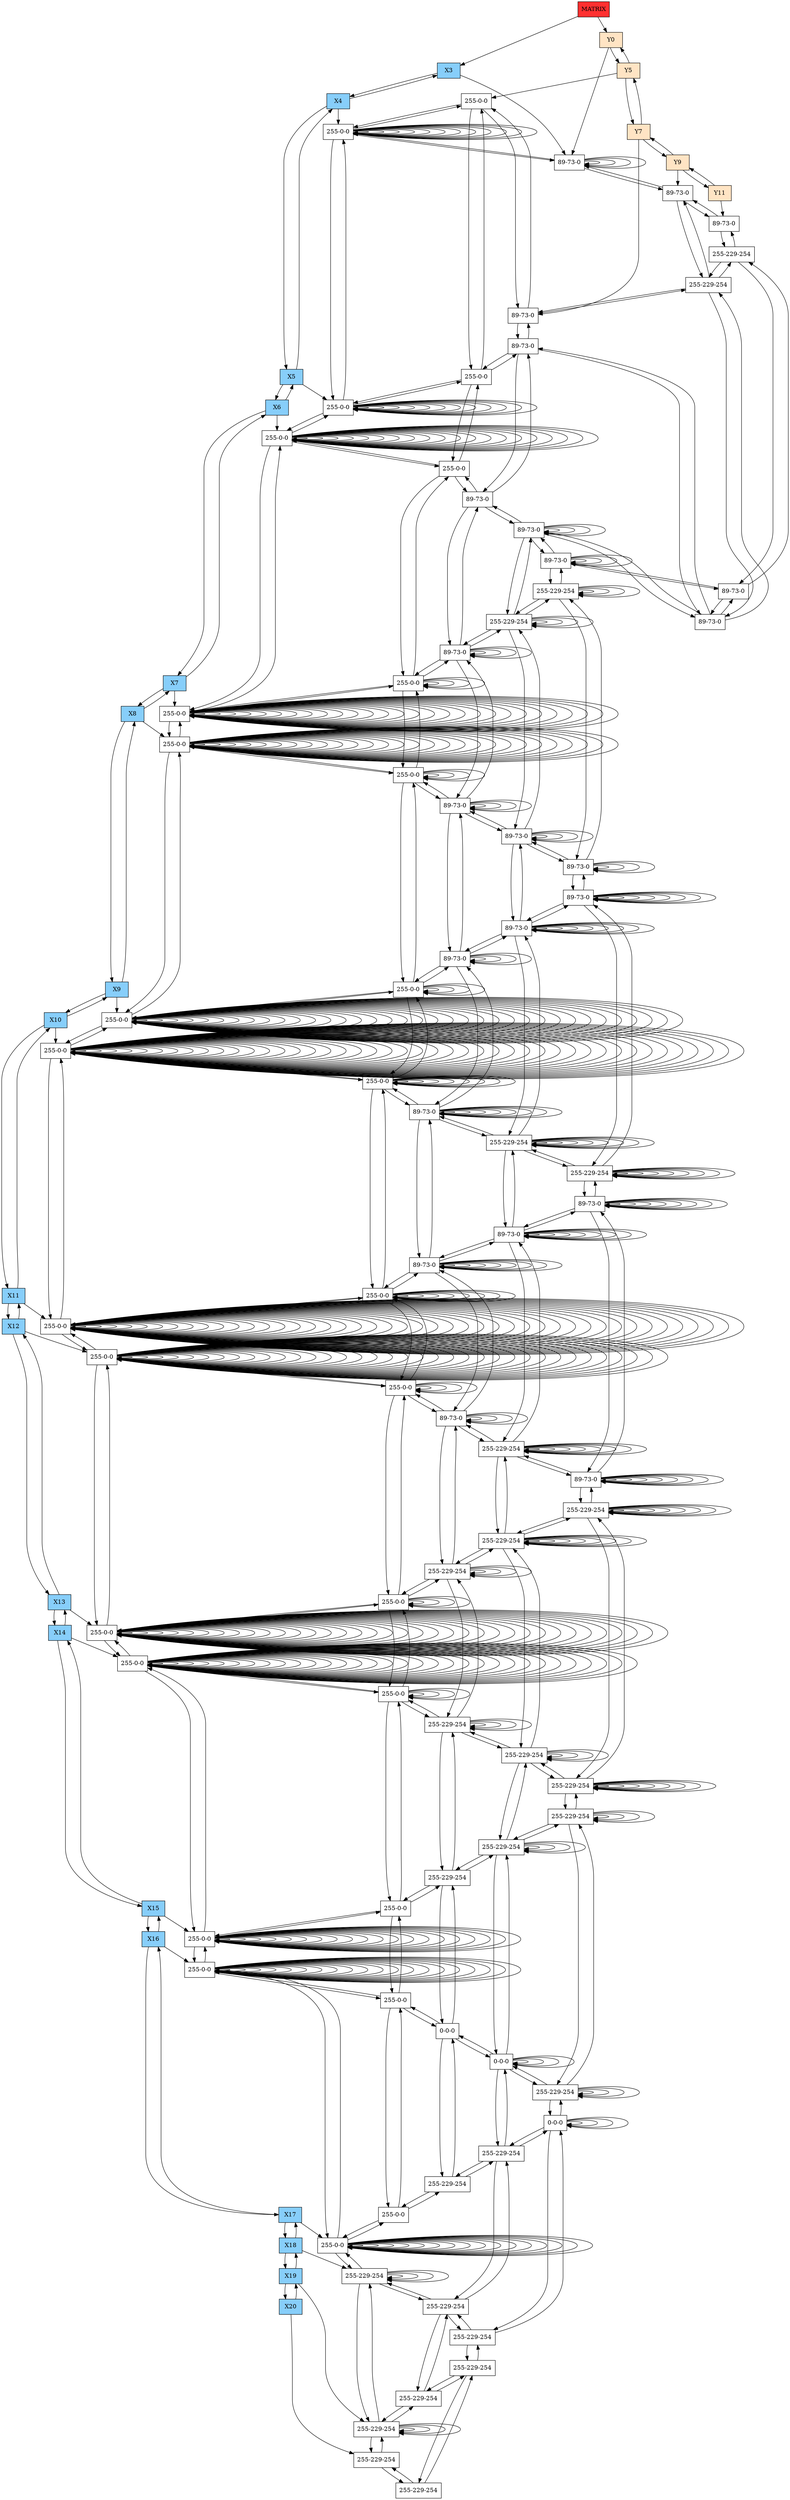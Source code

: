 digraph DISPERSA{
node[shape=box];
graph[nodesep = 0.5];
header[label="MATRIX" style=filled, fillcolor=firebrick1, pos="0,0!"];
Y0[label="Y0"  style = filled, fillcolor = bisque1, pos="0,0!"];
Y5[label="Y5"  style = filled, fillcolor = bisque1, pos="0,-5!"];
Y7[label="Y7"  style = filled, fillcolor = bisque1, pos="0,-7!"];
Y9[label="Y9"  style = filled, fillcolor = bisque1, pos="0,-9!"];
Y11[label="Y11"  style = filled, fillcolor = bisque1, pos="0,-11!"];
X3[label="X3" style=filled, fillcolor=lightskyblue, pos="3,0!"];
X4[label="X4" style=filled, fillcolor=lightskyblue, pos="4,0!"];
X5[label="X5" style=filled, fillcolor=lightskyblue, pos="5,0!"];
X6[label="X6" style=filled, fillcolor=lightskyblue, pos="6,0!"];
X7[label="X7" style=filled, fillcolor=lightskyblue, pos="7,0!"];
X8[label="X8" style=filled, fillcolor=lightskyblue, pos="8,0!"];
X9[label="X9" style=filled, fillcolor=lightskyblue, pos="9,0!"];
X10[label="X10" style=filled, fillcolor=lightskyblue, pos="10,0!"];
X11[label="X11" style=filled, fillcolor=lightskyblue, pos="11,0!"];
X12[label="X12" style=filled, fillcolor=lightskyblue, pos="12,0!"];
X13[label="X13" style=filled, fillcolor=lightskyblue, pos="13,0!"];
X14[label="X14" style=filled, fillcolor=lightskyblue, pos="14,0!"];
X15[label="X15" style=filled, fillcolor=lightskyblue, pos="15,0!"];
X16[label="X16" style=filled, fillcolor=lightskyblue, pos="16,0!"];
X17[label="X17" style=filled, fillcolor=lightskyblue, pos="17,0!"];
X18[label="X18" style=filled, fillcolor=lightskyblue, pos="18,0!"];
X19[label="X19" style=filled, fillcolor=lightskyblue, pos="19,0!"];
X20[label="X20" style=filled, fillcolor=lightskyblue, pos="20,0!"];
header ->Y0;
header ->X3;
Y0 -> Y5 -> Y0;
Y5 -> Y7 -> Y5;
Y7 -> Y9 -> Y7;
Y9 -> Y11 -> Y9;
X3 -> X4 -> X3;
X4 -> X5 -> X4;
X5 -> X6 -> X5;
X6 -> X7 -> X6;
X7 -> X8 -> X7;
X8 -> X9 -> X8;
X9 -> X10 -> X9;
X10 -> X11 -> X10;
X11 -> X12 -> X11;
X12 -> X13 -> X12;
X13 -> X14 -> X13;
X14 -> X15 -> X14;
X15 -> X16 -> X15;
X16 -> X17 -> X16;
X17 -> X18 -> X17;
X18 -> X19 -> X18;
X19 -> X20 -> X19;
X3Y0[label="89-73-0" pos="3,0!"];
X3Y0[label="89-73-0" pos="3,0!"];
X4Y0[label="255-229-254" pos="4,0!"];
X4Y0[label="255-229-254" pos="4,0!"];
X4Y0[label="89-73-0" pos="4,0!"];
X4Y0[label="255-0-0" pos="4,0!"];
X5Y0[label="89-73-0" pos="5,0!"];
X5Y0[label="89-73-0" pos="5,0!"];
X5Y0[label="89-73-0" pos="5,0!"];
X5Y0[label="255-0-0" pos="5,0!"];
X6Y0[label="89-73-0" pos="6,0!"];
X6Y0[label="89-73-0" pos="6,0!"];
X6Y0[label="255-229-254" pos="6,0!"];
X6Y0[label="89-73-0" pos="6,0!"];
X6Y0[label="89-73-0" pos="6,0!"];
X6Y0[label="255-0-0" pos="6,0!"];
X7Y0[label="255-229-254" pos="7,0!"];
X7Y0[label="255-229-254" pos="7,0!"];
X7Y0[label="255-229-254" pos="7,0!"];
X7Y0[label="255-229-254" pos="7,0!"];
X7Y0[label="255-229-254" pos="7,0!"];
X7Y0[label="89-73-0" pos="7,0!"];
X7Y0[label="255-0-0" pos="7,0!"];
X7Y0[label="255-0-0" pos="7,0!"];
X8Y0[label="255-229-254" pos="8,0!"];
X8Y0[label="89-73-0" pos="8,0!"];
X8Y0[label="255-229-254" pos="8,0!"];
X8Y0[label="89-73-0" pos="8,0!"];
X8Y0[label="255-229-254" pos="8,0!"];
X8Y0[label="89-73-0" pos="8,0!"];
X8Y0[label="255-0-0" pos="8,0!"];
X8Y0[label="255-0-0" pos="8,0!"];
X9Y0[label="255-229-254" pos="9,0!"];
X9Y0[label="89-73-0" pos="9,0!"];
X9Y0[label="89-73-0" pos="9,0!"];
X9Y0[label="255-229-254" pos="9,0!"];
X9Y0[label="255-229-254" pos="9,0!"];
X9Y0[label="89-73-0" pos="9,0!"];
X9Y0[label="255-229-254" pos="9,0!"];
X9Y0[label="89-73-0" pos="9,0!"];
X9Y0[label="255-0-0" pos="9,0!"];
X9Y0[label="255-0-0" pos="9,0!"];
X10Y0[label="255-229-254" pos="10,0!"];
X10Y0[label="255-229-254" pos="10,0!"];
X10Y0[label="255-229-254" pos="10,0!"];
X10Y0[label="0-0-0" pos="10,0!"];
X10Y0[label="255-229-254" pos="10,0!"];
X10Y0[label="255-229-254" pos="10,0!"];
X10Y0[label="0-0-0" pos="10,0!"];
X10Y0[label="255-229-254" pos="10,0!"];
X10Y0[label="89-73-0" pos="10,0!"];
X10Y0[label="255-0-0" pos="10,0!"];
X10Y0[label="255-0-0" pos="10,0!"];
X10Y0[label="255-0-0" pos="10,0!"];
X11Y0[label="0-0-0" pos="11,0!"];
X11Y0[label="255-229-254" pos="11,0!"];
X11Y0[label="89-73-0" pos="11,0!"];
X11Y0[label="255-229-254" pos="11,0!"];
X11Y0[label="255-229-254" pos="11,0!"];
X11Y0[label="89-73-0" pos="11,0!"];
X11Y0[label="255-229-254" pos="11,0!"];
X11Y0[label="255-229-254" pos="11,0!"];
X11Y0[label="89-73-0" pos="11,0!"];
X11Y0[label="255-0-0" pos="11,0!"];
X11Y0[label="255-0-0" pos="11,0!"];
X11Y0[label="255-0-0" pos="11,0!"];
X12Y0[label="255-229-254" pos="12,0!"];
X12Y0[label="255-229-254" pos="12,0!"];
X12Y0[label="89-73-0" pos="12,0!"];
X12Y0[label="255-229-254" pos="12,0!"];
X12Y0[label="255-229-254" pos="12,0!"];
X12Y0[label="255-229-254" pos="12,0!"];
X12Y0[label="255-229-254" pos="12,0!"];
X12Y0[label="89-73-0" pos="12,0!"];
X12Y0[label="255-0-0" pos="12,0!"];
X12Y0[label="255-0-0" pos="12,0!"];
X13Y0[label="255-229-254" pos="13,0!"];
X13Y0[label="255-229-254" pos="13,0!"];
X13Y0[label="255-229-254" pos="13,0!"];
X13Y0[label="255-229-254" pos="13,0!"];
X13Y0[label="0-0-0" pos="13,0!"];
X13Y0[label="255-229-254" pos="13,0!"];
X13Y0[label="0-0-0" pos="13,0!"];
X13Y0[label="255-229-254" pos="13,0!"];
X13Y0[label="255-0-0" pos="13,0!"];
X13Y0[label="255-0-0" pos="13,0!"];
X14Y0[label="255-229-254" pos="14,0!"];
X14Y0[label="0-0-0" pos="14,0!"];
X14Y0[label="255-229-254" pos="14,0!"];
X14Y0[label="255-229-254" pos="14,0!"];
X14Y0[label="255-229-254" pos="14,0!"];
X14Y0[label="255-229-254" pos="14,0!"];
X14Y0[label="255-229-254" pos="14,0!"];
X14Y0[label="255-0-0" pos="14,0!"];
X14Y0[label="255-0-0" pos="14,0!"];
X15Y0[label="255-229-254" pos="15,0!"];
X15Y0[label="255-229-254" pos="15,0!"];
X15Y0[label="255-229-254" pos="15,0!"];
X15Y0[label="255-229-254" pos="15,0!"];
X15Y0[label="255-229-254" pos="15,0!"];
X15Y0[label="255-0-0" pos="15,0!"];
X16Y0[label="255-229-254" pos="16,0!"];
X16Y0[label="255-229-254" pos="16,0!"];
X16Y0[label="255-229-254" pos="16,0!"];
X16Y0[label="0-0-0" pos="16,0!"];
X16Y0[label="0-0-0" pos="16,0!"];
X16Y0[label="255-0-0" pos="16,0!"];
X17Y0[label="255-229-254" pos="17,0!"];
X17Y0[label="0-0-0" pos="17,0!"];
X17Y0[label="255-229-254" pos="17,0!"];
X17Y0[label="255-229-254" pos="17,0!"];
X17Y0[label="255-0-0" pos="17,0!"];
X18Y0[label="255-229-254" pos="18,0!"];
X18Y0[label="255-229-254" pos="18,0!"];
X19Y0[label="255-229-254" pos="19,0!"];
X19Y0[label="255-229-254" pos="19,0!"];
X20Y0[label="255-229-254" pos="20,0!"];
X4Y5[label="255-0-0" pos="4,-5!"];
X5Y5[label="255-0-0" pos="5,-5!"];
X6Y5[label="255-0-0" pos="6,-5!"];
X7Y5[label="255-0-0" pos="7,-5!"];
X7Y5[label="255-0-0" pos="7,-5!"];
X8Y5[label="255-0-0" pos="8,-5!"];
X8Y5[label="255-0-0" pos="8,-5!"];
X9Y5[label="255-0-0" pos="9,-5!"];
X9Y5[label="255-0-0" pos="9,-5!"];
X10Y5[label="255-0-0" pos="10,-5!"];
X10Y5[label="255-0-0" pos="10,-5!"];
X10Y5[label="255-0-0" pos="10,-5!"];
X11Y5[label="255-0-0" pos="11,-5!"];
X11Y5[label="255-0-0" pos="11,-5!"];
X11Y5[label="255-0-0" pos="11,-5!"];
X12Y5[label="255-0-0" pos="12,-5!"];
X12Y5[label="255-0-0" pos="12,-5!"];
X13Y5[label="255-0-0" pos="13,-5!"];
X13Y5[label="255-0-0" pos="13,-5!"];
X14Y5[label="255-0-0" pos="14,-5!"];
X14Y5[label="255-0-0" pos="14,-5!"];
X15Y5[label="255-0-0" pos="15,-5!"];
X16Y5[label="255-0-0" pos="16,-5!"];
X17Y5[label="255-0-0" pos="17,-5!"];
X4Y7[label="89-73-0" pos="4,-7!"];
X5Y7[label="89-73-0" pos="5,-7!"];
X6Y7[label="89-73-0" pos="6,-7!"];
X7Y7[label="255-229-254" pos="7,-7!"];
X7Y7[label="89-73-0" pos="7,-7!"];
X8Y7[label="255-229-254" pos="8,-7!"];
X8Y7[label="89-73-0" pos="8,-7!"];
X9Y7[label="255-229-254" pos="9,-7!"];
X9Y7[label="89-73-0" pos="9,-7!"];
X10Y7[label="0-0-0" pos="10,-7!"];
X10Y7[label="255-229-254" pos="10,-7!"];
X10Y7[label="89-73-0" pos="10,-7!"];
X11Y7[label="255-229-254" pos="11,-7!"];
X11Y7[label="255-229-254" pos="11,-7!"];
X11Y7[label="89-73-0" pos="11,-7!"];
X12Y7[label="255-229-254" pos="12,-7!"];
X12Y7[label="89-73-0" pos="12,-7!"];
X13Y7[label="0-0-0" pos="13,-7!"];
X13Y7[label="255-229-254" pos="13,-7!"];
X14Y7[label="255-229-254" pos="14,-7!"];
X14Y7[label="255-229-254" pos="14,-7!"];
X15Y7[label="255-229-254" pos="15,-7!"];
X16Y7[label="0-0-0" pos="16,-7!"];
X17Y7[label="255-229-254" pos="17,-7!"];
X3Y9[label="89-73-0" pos="3,-9!"];
X4Y9[label="255-229-254" pos="4,-9!"];
X5Y9[label="89-73-0" pos="5,-9!"];
X6Y9[label="255-229-254" pos="6,-9!"];
X6Y9[label="89-73-0" pos="6,-9!"];
X7Y9[label="255-229-254" pos="7,-9!"];
X7Y9[label="255-229-254" pos="7,-9!"];
X8Y9[label="255-229-254" pos="8,-9!"];
X8Y9[label="89-73-0" pos="8,-9!"];
X9Y9[label="255-229-254" pos="9,-9!"];
X9Y9[label="255-229-254" pos="9,-9!"];
X9Y9[label="89-73-0" pos="9,-9!"];
X10Y9[label="0-0-0" pos="10,-9!"];
X10Y9[label="255-229-254" pos="10,-9!"];
X10Y9[label="255-229-254" pos="10,-9!"];
X11Y9[label="255-229-254" pos="11,-9!"];
X11Y9[label="255-229-254" pos="11,-9!"];
X11Y9[label="89-73-0" pos="11,-9!"];
X12Y9[label="255-229-254" pos="12,-9!"];
X12Y9[label="255-229-254" pos="12,-9!"];
X12Y9[label="255-229-254" pos="12,-9!"];
X13Y9[label="255-229-254" pos="13,-9!"];
X13Y9[label="0-0-0" pos="13,-9!"];
X13Y9[label="255-229-254" pos="13,-9!"];
X14Y9[label="255-229-254" pos="14,-9!"];
X14Y9[label="255-229-254" pos="14,-9!"];
X15Y9[label="255-229-254" pos="15,-9!"];
X15Y9[label="255-229-254" pos="15,-9!"];
X16Y9[label="255-229-254" pos="16,-9!"];
X16Y9[label="0-0-0" pos="16,-9!"];
X17Y9[label="255-229-254" pos="17,-9!"];
X18Y9[label="255-229-254" pos="18,-9!"];
X19Y9[label="255-229-254" pos="19,-9!"];
X3Y11[label="89-73-0" pos="3,-11!"];
X4Y11[label="255-229-254" pos="4,-11!"];
X5Y11[label="89-73-0" pos="5,-11!"];
X6Y11[label="89-73-0" pos="6,-11!"];
X6Y11[label="89-73-0" pos="6,-11!"];
X7Y11[label="255-229-254" pos="7,-11!"];
X7Y11[label="255-229-254" pos="7,-11!"];
X8Y11[label="255-229-254" pos="8,-11!"];
X8Y11[label="89-73-0" pos="8,-11!"];
X9Y11[label="255-229-254" pos="9,-11!"];
X9Y11[label="89-73-0" pos="9,-11!"];
X9Y11[label="89-73-0" pos="9,-11!"];
X10Y11[label="255-229-254" pos="10,-11!"];
X10Y11[label="255-229-254" pos="10,-11!"];
X10Y11[label="255-229-254" pos="10,-11!"];
X11Y11[label="0-0-0" pos="11,-11!"];
X11Y11[label="255-229-254" pos="11,-11!"];
X11Y11[label="89-73-0" pos="11,-11!"];
X12Y11[label="255-229-254" pos="12,-11!"];
X12Y11[label="255-229-254" pos="12,-11!"];
X12Y11[label="89-73-0" pos="12,-11!"];
X13Y11[label="255-229-254" pos="13,-11!"];
X13Y11[label="255-229-254" pos="13,-11!"];
X13Y11[label="255-229-254" pos="13,-11!"];
X14Y11[label="255-229-254" pos="14,-11!"];
X14Y11[label="0-0-0" pos="14,-11!"];
X14Y11[label="255-229-254" pos="14,-11!"];
X15Y11[label="255-229-254" pos="15,-11!"];
X15Y11[label="255-229-254" pos="15,-11!"];
X16Y11[label="255-229-254" pos="16,-11!"];
X16Y11[label="255-229-254" pos="16,-11!"];
X17Y11[label="255-229-254" pos="17,-11!"];
X17Y11[label="0-0-0" pos="17,-11!"];
X18Y11[label="255-229-254" pos="18,-11!"];
X19Y11[label="255-229-254" pos="19,-11!"];
X20Y11[label="255-229-254" pos="20,-11!"];
Y0 -> X3Y0;
X3 -> X3Y0;
X4 -> X4Y0;
X5 -> X5Y0;
X6 -> X6Y0;
X7 -> X7Y0;
X8 -> X8Y0;
X9 -> X9Y0;
X10 -> X10Y0;
X11 -> X11Y0;
X12 -> X12Y0;
X13 -> X13Y0;
X14 -> X14Y0;
X15 -> X15Y0;
X16 -> X16Y0;
X17 -> X17Y0;
X18 -> X18Y0;
X19 -> X19Y0;
X20 -> X20Y0;
X3Y0 -> X3Y0 -> X3Y0;
X3Y0 -> X3Y0 -> X3Y0;
X3Y0 -> X4Y0 -> X3Y0;
X3Y0 -> X3Y9 -> X3Y0;
X4Y0 -> X4Y0 -> X4Y0;
X4Y0 -> X4Y0 -> X4Y0;
X4Y0 -> X4Y0 -> X4Y0;
X4Y0 -> X4Y0 -> X4Y0;
X4Y0 -> X4Y0 -> X4Y0;
X4Y0 -> X4Y0 -> X4Y0;
X4Y0 -> X5Y0 -> X4Y0;
X4Y0 -> X4Y5 -> X4Y0;
X5Y0 -> X5Y0 -> X5Y0;
X5Y0 -> X5Y0 -> X5Y0;
X5Y0 -> X5Y0 -> X5Y0;
X5Y0 -> X5Y0 -> X5Y0;
X5Y0 -> X5Y0 -> X5Y0;
X5Y0 -> X5Y0 -> X5Y0;
X5Y0 -> X6Y0 -> X5Y0;
X5Y0 -> X5Y5 -> X5Y0;
X6Y0 -> X6Y0 -> X6Y0;
X6Y0 -> X6Y0 -> X6Y0;
X6Y0 -> X6Y0 -> X6Y0;
X6Y0 -> X6Y0 -> X6Y0;
X6Y0 -> X6Y0 -> X6Y0;
X6Y0 -> X6Y0 -> X6Y0;
X6Y0 -> X6Y0 -> X6Y0;
X6Y0 -> X6Y0 -> X6Y0;
X6Y0 -> X6Y0 -> X6Y0;
X6Y0 -> X6Y0 -> X6Y0;
X6Y0 -> X7Y0 -> X6Y0;
X6Y0 -> X6Y5 -> X6Y0;
X7Y0 -> X7Y0 -> X7Y0;
X7Y0 -> X7Y0 -> X7Y0;
X7Y0 -> X7Y0 -> X7Y0;
X7Y0 -> X7Y0 -> X7Y0;
X7Y0 -> X7Y0 -> X7Y0;
X7Y0 -> X7Y0 -> X7Y0;
X7Y0 -> X7Y0 -> X7Y0;
X7Y0 -> X7Y0 -> X7Y0;
X7Y0 -> X7Y0 -> X7Y0;
X7Y0 -> X7Y0 -> X7Y0;
X7Y0 -> X7Y0 -> X7Y0;
X7Y0 -> X7Y0 -> X7Y0;
X7Y0 -> X7Y0 -> X7Y0;
X7Y0 -> X7Y0 -> X7Y0;
X7Y0 -> X8Y0 -> X7Y0;
X7Y0 -> X7Y5 -> X7Y0;
X8Y0 -> X8Y0 -> X8Y0;
X8Y0 -> X8Y0 -> X8Y0;
X8Y0 -> X8Y0 -> X8Y0;
X8Y0 -> X8Y0 -> X8Y0;
X8Y0 -> X8Y0 -> X8Y0;
X8Y0 -> X8Y0 -> X8Y0;
X8Y0 -> X8Y0 -> X8Y0;
X8Y0 -> X8Y0 -> X8Y0;
X8Y0 -> X8Y0 -> X8Y0;
X8Y0 -> X8Y0 -> X8Y0;
X8Y0 -> X8Y0 -> X8Y0;
X8Y0 -> X8Y0 -> X8Y0;
X8Y0 -> X8Y0 -> X8Y0;
X8Y0 -> X8Y0 -> X8Y0;
X8Y0 -> X9Y0 -> X8Y0;
X8Y0 -> X8Y5 -> X8Y0;
X9Y0 -> X9Y0 -> X9Y0;
X9Y0 -> X9Y0 -> X9Y0;
X9Y0 -> X9Y0 -> X9Y0;
X9Y0 -> X9Y0 -> X9Y0;
X9Y0 -> X9Y0 -> X9Y0;
X9Y0 -> X9Y0 -> X9Y0;
X9Y0 -> X9Y0 -> X9Y0;
X9Y0 -> X9Y0 -> X9Y0;
X9Y0 -> X9Y0 -> X9Y0;
X9Y0 -> X9Y0 -> X9Y0;
X9Y0 -> X9Y0 -> X9Y0;
X9Y0 -> X9Y0 -> X9Y0;
X9Y0 -> X9Y0 -> X9Y0;
X9Y0 -> X9Y0 -> X9Y0;
X9Y0 -> X9Y0 -> X9Y0;
X9Y0 -> X9Y0 -> X9Y0;
X9Y0 -> X9Y0 -> X9Y0;
X9Y0 -> X9Y0 -> X9Y0;
X9Y0 -> X10Y0 -> X9Y0;
X9Y0 -> X9Y5 -> X9Y0;
X10Y0 -> X10Y0 -> X10Y0;
X10Y0 -> X10Y0 -> X10Y0;
X10Y0 -> X10Y0 -> X10Y0;
X10Y0 -> X10Y0 -> X10Y0;
X10Y0 -> X10Y0 -> X10Y0;
X10Y0 -> X10Y0 -> X10Y0;
X10Y0 -> X10Y0 -> X10Y0;
X10Y0 -> X10Y0 -> X10Y0;
X10Y0 -> X10Y0 -> X10Y0;
X10Y0 -> X10Y0 -> X10Y0;
X10Y0 -> X10Y0 -> X10Y0;
X10Y0 -> X10Y0 -> X10Y0;
X10Y0 -> X10Y0 -> X10Y0;
X10Y0 -> X10Y0 -> X10Y0;
X10Y0 -> X10Y0 -> X10Y0;
X10Y0 -> X10Y0 -> X10Y0;
X10Y0 -> X10Y0 -> X10Y0;
X10Y0 -> X10Y0 -> X10Y0;
X10Y0 -> X10Y0 -> X10Y0;
X10Y0 -> X10Y0 -> X10Y0;
X10Y0 -> X10Y0 -> X10Y0;
X10Y0 -> X10Y0 -> X10Y0;
X10Y0 -> X11Y0 -> X10Y0;
X10Y0 -> X10Y5 -> X10Y0;
X11Y0 -> X11Y0 -> X11Y0;
X11Y0 -> X11Y0 -> X11Y0;
X11Y0 -> X11Y0 -> X11Y0;
X11Y0 -> X11Y0 -> X11Y0;
X11Y0 -> X11Y0 -> X11Y0;
X11Y0 -> X11Y0 -> X11Y0;
X11Y0 -> X11Y0 -> X11Y0;
X11Y0 -> X11Y0 -> X11Y0;
X11Y0 -> X11Y0 -> X11Y0;
X11Y0 -> X11Y0 -> X11Y0;
X11Y0 -> X11Y0 -> X11Y0;
X11Y0 -> X11Y0 -> X11Y0;
X11Y0 -> X11Y0 -> X11Y0;
X11Y0 -> X11Y0 -> X11Y0;
X11Y0 -> X11Y0 -> X11Y0;
X11Y0 -> X11Y0 -> X11Y0;
X11Y0 -> X11Y0 -> X11Y0;
X11Y0 -> X11Y0 -> X11Y0;
X11Y0 -> X11Y0 -> X11Y0;
X11Y0 -> X11Y0 -> X11Y0;
X11Y0 -> X11Y0 -> X11Y0;
X11Y0 -> X11Y0 -> X11Y0;
X11Y0 -> X12Y0 -> X11Y0;
X11Y0 -> X11Y5 -> X11Y0;
X12Y0 -> X12Y0 -> X12Y0;
X12Y0 -> X12Y0 -> X12Y0;
X12Y0 -> X12Y0 -> X12Y0;
X12Y0 -> X12Y0 -> X12Y0;
X12Y0 -> X12Y0 -> X12Y0;
X12Y0 -> X12Y0 -> X12Y0;
X12Y0 -> X12Y0 -> X12Y0;
X12Y0 -> X12Y0 -> X12Y0;
X12Y0 -> X12Y0 -> X12Y0;
X12Y0 -> X12Y0 -> X12Y0;
X12Y0 -> X12Y0 -> X12Y0;
X12Y0 -> X12Y0 -> X12Y0;
X12Y0 -> X12Y0 -> X12Y0;
X12Y0 -> X12Y0 -> X12Y0;
X12Y0 -> X12Y0 -> X12Y0;
X12Y0 -> X12Y0 -> X12Y0;
X12Y0 -> X12Y0 -> X12Y0;
X12Y0 -> X12Y0 -> X12Y0;
X12Y0 -> X13Y0 -> X12Y0;
X12Y0 -> X12Y5 -> X12Y0;
X13Y0 -> X13Y0 -> X13Y0;
X13Y0 -> X13Y0 -> X13Y0;
X13Y0 -> X13Y0 -> X13Y0;
X13Y0 -> X13Y0 -> X13Y0;
X13Y0 -> X13Y0 -> X13Y0;
X13Y0 -> X13Y0 -> X13Y0;
X13Y0 -> X13Y0 -> X13Y0;
X13Y0 -> X13Y0 -> X13Y0;
X13Y0 -> X13Y0 -> X13Y0;
X13Y0 -> X13Y0 -> X13Y0;
X13Y0 -> X13Y0 -> X13Y0;
X13Y0 -> X13Y0 -> X13Y0;
X13Y0 -> X13Y0 -> X13Y0;
X13Y0 -> X13Y0 -> X13Y0;
X13Y0 -> X13Y0 -> X13Y0;
X13Y0 -> X13Y0 -> X13Y0;
X13Y0 -> X13Y0 -> X13Y0;
X13Y0 -> X13Y0 -> X13Y0;
X13Y0 -> X14Y0 -> X13Y0;
X13Y0 -> X13Y5 -> X13Y0;
X14Y0 -> X14Y0 -> X14Y0;
X14Y0 -> X14Y0 -> X14Y0;
X14Y0 -> X14Y0 -> X14Y0;
X14Y0 -> X14Y0 -> X14Y0;
X14Y0 -> X14Y0 -> X14Y0;
X14Y0 -> X14Y0 -> X14Y0;
X14Y0 -> X14Y0 -> X14Y0;
X14Y0 -> X14Y0 -> X14Y0;
X14Y0 -> X14Y0 -> X14Y0;
X14Y0 -> X14Y0 -> X14Y0;
X14Y0 -> X14Y0 -> X14Y0;
X14Y0 -> X14Y0 -> X14Y0;
X14Y0 -> X14Y0 -> X14Y0;
X14Y0 -> X14Y0 -> X14Y0;
X14Y0 -> X14Y0 -> X14Y0;
X14Y0 -> X14Y0 -> X14Y0;
X14Y0 -> X15Y0 -> X14Y0;
X14Y0 -> X14Y5 -> X14Y0;
X15Y0 -> X15Y0 -> X15Y0;
X15Y0 -> X15Y0 -> X15Y0;
X15Y0 -> X15Y0 -> X15Y0;
X15Y0 -> X15Y0 -> X15Y0;
X15Y0 -> X15Y0 -> X15Y0;
X15Y0 -> X15Y0 -> X15Y0;
X15Y0 -> X15Y0 -> X15Y0;
X15Y0 -> X15Y0 -> X15Y0;
X15Y0 -> X15Y0 -> X15Y0;
X15Y0 -> X15Y0 -> X15Y0;
X15Y0 -> X16Y0 -> X15Y0;
X15Y0 -> X15Y5 -> X15Y0;
X16Y0 -> X16Y0 -> X16Y0;
X16Y0 -> X16Y0 -> X16Y0;
X16Y0 -> X16Y0 -> X16Y0;
X16Y0 -> X16Y0 -> X16Y0;
X16Y0 -> X16Y0 -> X16Y0;
X16Y0 -> X16Y0 -> X16Y0;
X16Y0 -> X16Y0 -> X16Y0;
X16Y0 -> X16Y0 -> X16Y0;
X16Y0 -> X16Y0 -> X16Y0;
X16Y0 -> X16Y0 -> X16Y0;
X16Y0 -> X17Y0 -> X16Y0;
X16Y0 -> X16Y5 -> X16Y0;
X17Y0 -> X17Y0 -> X17Y0;
X17Y0 -> X17Y0 -> X17Y0;
X17Y0 -> X17Y0 -> X17Y0;
X17Y0 -> X17Y0 -> X17Y0;
X17Y0 -> X17Y0 -> X17Y0;
X17Y0 -> X17Y0 -> X17Y0;
X17Y0 -> X17Y0 -> X17Y0;
X17Y0 -> X17Y0 -> X17Y0;
X17Y0 -> X18Y0 -> X17Y0;
X17Y0 -> X17Y5 -> X17Y0;
X18Y0 -> X18Y0 -> X18Y0;
X18Y0 -> X18Y0 -> X18Y0;
X18Y0 -> X19Y0 -> X18Y0;
X18Y0 -> X18Y9 -> X18Y0;
X19Y0 -> X19Y0 -> X19Y0;
X19Y0 -> X19Y0 -> X19Y0;
X19Y0 -> X20Y0 -> X19Y0;
X19Y0 -> X19Y9 -> X19Y0;
X20Y0 -> X20Y11 -> X20Y0;
Y5 -> X4Y5;
X4Y5 -> X5Y5 -> X4Y5;
X4Y5 -> X4Y7 -> X4Y5;
X5Y5 -> X6Y5 -> X5Y5;
X5Y5 -> X5Y7 -> X5Y5;
X6Y5 -> X7Y5 -> X6Y5;
X6Y5 -> X6Y7 -> X6Y5;
X7Y5 -> X7Y5 -> X7Y5;
X7Y5 -> X7Y5 -> X7Y5;
X7Y5 -> X8Y5 -> X7Y5;
X7Y5 -> X7Y7 -> X7Y5;
X8Y5 -> X8Y5 -> X8Y5;
X8Y5 -> X8Y5 -> X8Y5;
X8Y5 -> X9Y5 -> X8Y5;
X8Y5 -> X8Y7 -> X8Y5;
X9Y5 -> X9Y5 -> X9Y5;
X9Y5 -> X9Y5 -> X9Y5;
X9Y5 -> X10Y5 -> X9Y5;
X9Y5 -> X9Y7 -> X9Y5;
X10Y5 -> X10Y5 -> X10Y5;
X10Y5 -> X10Y5 -> X10Y5;
X10Y5 -> X10Y5 -> X10Y5;
X10Y5 -> X10Y5 -> X10Y5;
X10Y5 -> X11Y5 -> X10Y5;
X10Y5 -> X10Y7 -> X10Y5;
X11Y5 -> X11Y5 -> X11Y5;
X11Y5 -> X11Y5 -> X11Y5;
X11Y5 -> X11Y5 -> X11Y5;
X11Y5 -> X11Y5 -> X11Y5;
X11Y5 -> X12Y5 -> X11Y5;
X11Y5 -> X11Y7 -> X11Y5;
X12Y5 -> X12Y5 -> X12Y5;
X12Y5 -> X12Y5 -> X12Y5;
X12Y5 -> X13Y5 -> X12Y5;
X12Y5 -> X12Y7 -> X12Y5;
X13Y5 -> X13Y5 -> X13Y5;
X13Y5 -> X13Y5 -> X13Y5;
X13Y5 -> X14Y5 -> X13Y5;
X13Y5 -> X13Y7 -> X13Y5;
X14Y5 -> X14Y5 -> X14Y5;
X14Y5 -> X14Y5 -> X14Y5;
X14Y5 -> X15Y5 -> X14Y5;
X14Y5 -> X14Y7 -> X14Y5;
X15Y5 -> X16Y5 -> X15Y5;
X15Y5 -> X15Y7 -> X15Y5;
X16Y5 -> X17Y5 -> X16Y5;
X16Y5 -> X16Y7 -> X16Y5;
X17Y5 -> X17Y7 -> X17Y5;
Y7 -> X4Y7;
X4Y7 -> X5Y7 -> X4Y7;
X4Y7 -> X4Y9 -> X4Y7;
X5Y7 -> X6Y7 -> X5Y7;
X5Y7 -> X5Y9 -> X5Y7;
X6Y7 -> X7Y7 -> X6Y7;
X6Y7 -> X6Y9 -> X6Y7;
X7Y7 -> X7Y7 -> X7Y7;
X7Y7 -> X7Y7 -> X7Y7;
X7Y7 -> X8Y7 -> X7Y7;
X7Y7 -> X7Y9 -> X7Y7;
X8Y7 -> X8Y7 -> X8Y7;
X8Y7 -> X8Y7 -> X8Y7;
X8Y7 -> X9Y7 -> X8Y7;
X8Y7 -> X8Y9 -> X8Y7;
X9Y7 -> X9Y7 -> X9Y7;
X9Y7 -> X9Y7 -> X9Y7;
X9Y7 -> X10Y7 -> X9Y7;
X9Y7 -> X9Y9 -> X9Y7;
X10Y7 -> X10Y7 -> X10Y7;
X10Y7 -> X10Y7 -> X10Y7;
X10Y7 -> X10Y7 -> X10Y7;
X10Y7 -> X10Y7 -> X10Y7;
X10Y7 -> X11Y7 -> X10Y7;
X10Y7 -> X10Y9 -> X10Y7;
X11Y7 -> X11Y7 -> X11Y7;
X11Y7 -> X11Y7 -> X11Y7;
X11Y7 -> X11Y7 -> X11Y7;
X11Y7 -> X11Y7 -> X11Y7;
X11Y7 -> X12Y7 -> X11Y7;
X11Y7 -> X11Y9 -> X11Y7;
X12Y7 -> X12Y7 -> X12Y7;
X12Y7 -> X12Y7 -> X12Y7;
X12Y7 -> X13Y7 -> X12Y7;
X12Y7 -> X12Y9 -> X12Y7;
X13Y7 -> X13Y7 -> X13Y7;
X13Y7 -> X13Y7 -> X13Y7;
X13Y7 -> X14Y7 -> X13Y7;
X13Y7 -> X13Y9 -> X13Y7;
X14Y7 -> X14Y7 -> X14Y7;
X14Y7 -> X14Y7 -> X14Y7;
X14Y7 -> X15Y7 -> X14Y7;
X14Y7 -> X14Y9 -> X14Y7;
X15Y7 -> X16Y7 -> X15Y7;
X15Y7 -> X15Y9 -> X15Y7;
X16Y7 -> X17Y7 -> X16Y7;
X16Y7 -> X16Y9 -> X16Y7;
X17Y7 -> X17Y9 -> X17Y7;
Y9 -> X3Y9;
X3Y9 -> X4Y9 -> X3Y9;
X3Y9 -> X3Y11 -> X3Y9;
X4Y9 -> X5Y9 -> X4Y9;
X4Y9 -> X4Y11 -> X4Y9;
X5Y9 -> X6Y9 -> X5Y9;
X5Y9 -> X5Y11 -> X5Y9;
X6Y9 -> X6Y9 -> X6Y9;
X6Y9 -> X6Y9 -> X6Y9;
X6Y9 -> X7Y9 -> X6Y9;
X6Y9 -> X6Y11 -> X6Y9;
X7Y9 -> X7Y9 -> X7Y9;
X7Y9 -> X7Y9 -> X7Y9;
X7Y9 -> X8Y9 -> X7Y9;
X7Y9 -> X7Y11 -> X7Y9;
X8Y9 -> X8Y9 -> X8Y9;
X8Y9 -> X8Y9 -> X8Y9;
X8Y9 -> X9Y9 -> X8Y9;
X8Y9 -> X8Y11 -> X8Y9;
X9Y9 -> X9Y9 -> X9Y9;
X9Y9 -> X9Y9 -> X9Y9;
X9Y9 -> X9Y9 -> X9Y9;
X9Y9 -> X9Y9 -> X9Y9;
X9Y9 -> X10Y9 -> X9Y9;
X9Y9 -> X9Y11 -> X9Y9;
X10Y9 -> X10Y9 -> X10Y9;
X10Y9 -> X10Y9 -> X10Y9;
X10Y9 -> X10Y9 -> X10Y9;
X10Y9 -> X10Y9 -> X10Y9;
X10Y9 -> X11Y9 -> X10Y9;
X10Y9 -> X10Y11 -> X10Y9;
X11Y9 -> X11Y9 -> X11Y9;
X11Y9 -> X11Y9 -> X11Y9;
X11Y9 -> X11Y9 -> X11Y9;
X11Y9 -> X11Y9 -> X11Y9;
X11Y9 -> X12Y9 -> X11Y9;
X11Y9 -> X11Y11 -> X11Y9;
X12Y9 -> X12Y9 -> X12Y9;
X12Y9 -> X12Y9 -> X12Y9;
X12Y9 -> X12Y9 -> X12Y9;
X12Y9 -> X12Y9 -> X12Y9;
X12Y9 -> X13Y9 -> X12Y9;
X12Y9 -> X12Y11 -> X12Y9;
X13Y9 -> X13Y9 -> X13Y9;
X13Y9 -> X13Y9 -> X13Y9;
X13Y9 -> X13Y9 -> X13Y9;
X13Y9 -> X13Y9 -> X13Y9;
X13Y9 -> X14Y9 -> X13Y9;
X13Y9 -> X13Y11 -> X13Y9;
X14Y9 -> X14Y9 -> X14Y9;
X14Y9 -> X14Y9 -> X14Y9;
X14Y9 -> X15Y9 -> X14Y9;
X14Y9 -> X14Y11 -> X14Y9;
X15Y9 -> X15Y9 -> X15Y9;
X15Y9 -> X15Y9 -> X15Y9;
X15Y9 -> X16Y9 -> X15Y9;
X15Y9 -> X15Y11 -> X15Y9;
X16Y9 -> X16Y9 -> X16Y9;
X16Y9 -> X16Y9 -> X16Y9;
X16Y9 -> X17Y9 -> X16Y9;
X16Y9 -> X16Y11 -> X16Y9;
X17Y9 -> X18Y9 -> X17Y9;
X17Y9 -> X17Y11 -> X17Y9;
X18Y9 -> X19Y9 -> X18Y9;
X18Y9 -> X18Y11 -> X18Y9;
X19Y9 -> X19Y11 -> X19Y9;
Y11 -> X3Y11;
X3Y11 -> X4Y11 -> X3Y11;
X4Y11 -> X5Y11 -> X4Y11;
X5Y11 -> X6Y11 -> X5Y11;
X6Y11 -> X6Y11 -> X6Y11;
X6Y11 -> X6Y11 -> X6Y11;
X6Y11 -> X7Y11 -> X6Y11;
X7Y11 -> X7Y11 -> X7Y11;
X7Y11 -> X7Y11 -> X7Y11;
X7Y11 -> X8Y11 -> X7Y11;
X8Y11 -> X8Y11 -> X8Y11;
X8Y11 -> X8Y11 -> X8Y11;
X8Y11 -> X9Y11 -> X8Y11;
X9Y11 -> X9Y11 -> X9Y11;
X9Y11 -> X9Y11 -> X9Y11;
X9Y11 -> X9Y11 -> X9Y11;
X9Y11 -> X9Y11 -> X9Y11;
X9Y11 -> X10Y11 -> X9Y11;
X10Y11 -> X10Y11 -> X10Y11;
X10Y11 -> X10Y11 -> X10Y11;
X10Y11 -> X10Y11 -> X10Y11;
X10Y11 -> X10Y11 -> X10Y11;
X10Y11 -> X11Y11 -> X10Y11;
X11Y11 -> X11Y11 -> X11Y11;
X11Y11 -> X11Y11 -> X11Y11;
X11Y11 -> X11Y11 -> X11Y11;
X11Y11 -> X11Y11 -> X11Y11;
X11Y11 -> X12Y11 -> X11Y11;
X12Y11 -> X12Y11 -> X12Y11;
X12Y11 -> X12Y11 -> X12Y11;
X12Y11 -> X12Y11 -> X12Y11;
X12Y11 -> X12Y11 -> X12Y11;
X12Y11 -> X13Y11 -> X12Y11;
X13Y11 -> X13Y11 -> X13Y11;
X13Y11 -> X13Y11 -> X13Y11;
X13Y11 -> X13Y11 -> X13Y11;
X13Y11 -> X13Y11 -> X13Y11;
X13Y11 -> X14Y11 -> X13Y11;
X14Y11 -> X14Y11 -> X14Y11;
X14Y11 -> X14Y11 -> X14Y11;
X14Y11 -> X14Y11 -> X14Y11;
X14Y11 -> X14Y11 -> X14Y11;
X14Y11 -> X15Y11 -> X14Y11;
X15Y11 -> X15Y11 -> X15Y11;
X15Y11 -> X15Y11 -> X15Y11;
X15Y11 -> X16Y11 -> X15Y11;
X16Y11 -> X16Y11 -> X16Y11;
X16Y11 -> X16Y11 -> X16Y11;
X16Y11 -> X17Y11 -> X16Y11;
X17Y11 -> X17Y11 -> X17Y11;
X17Y11 -> X17Y11 -> X17Y11;
X17Y11 -> X18Y11 -> X17Y11;
X18Y11 -> X19Y11 -> X18Y11;
X19Y11 -> X20Y11 -> X19Y11;
}